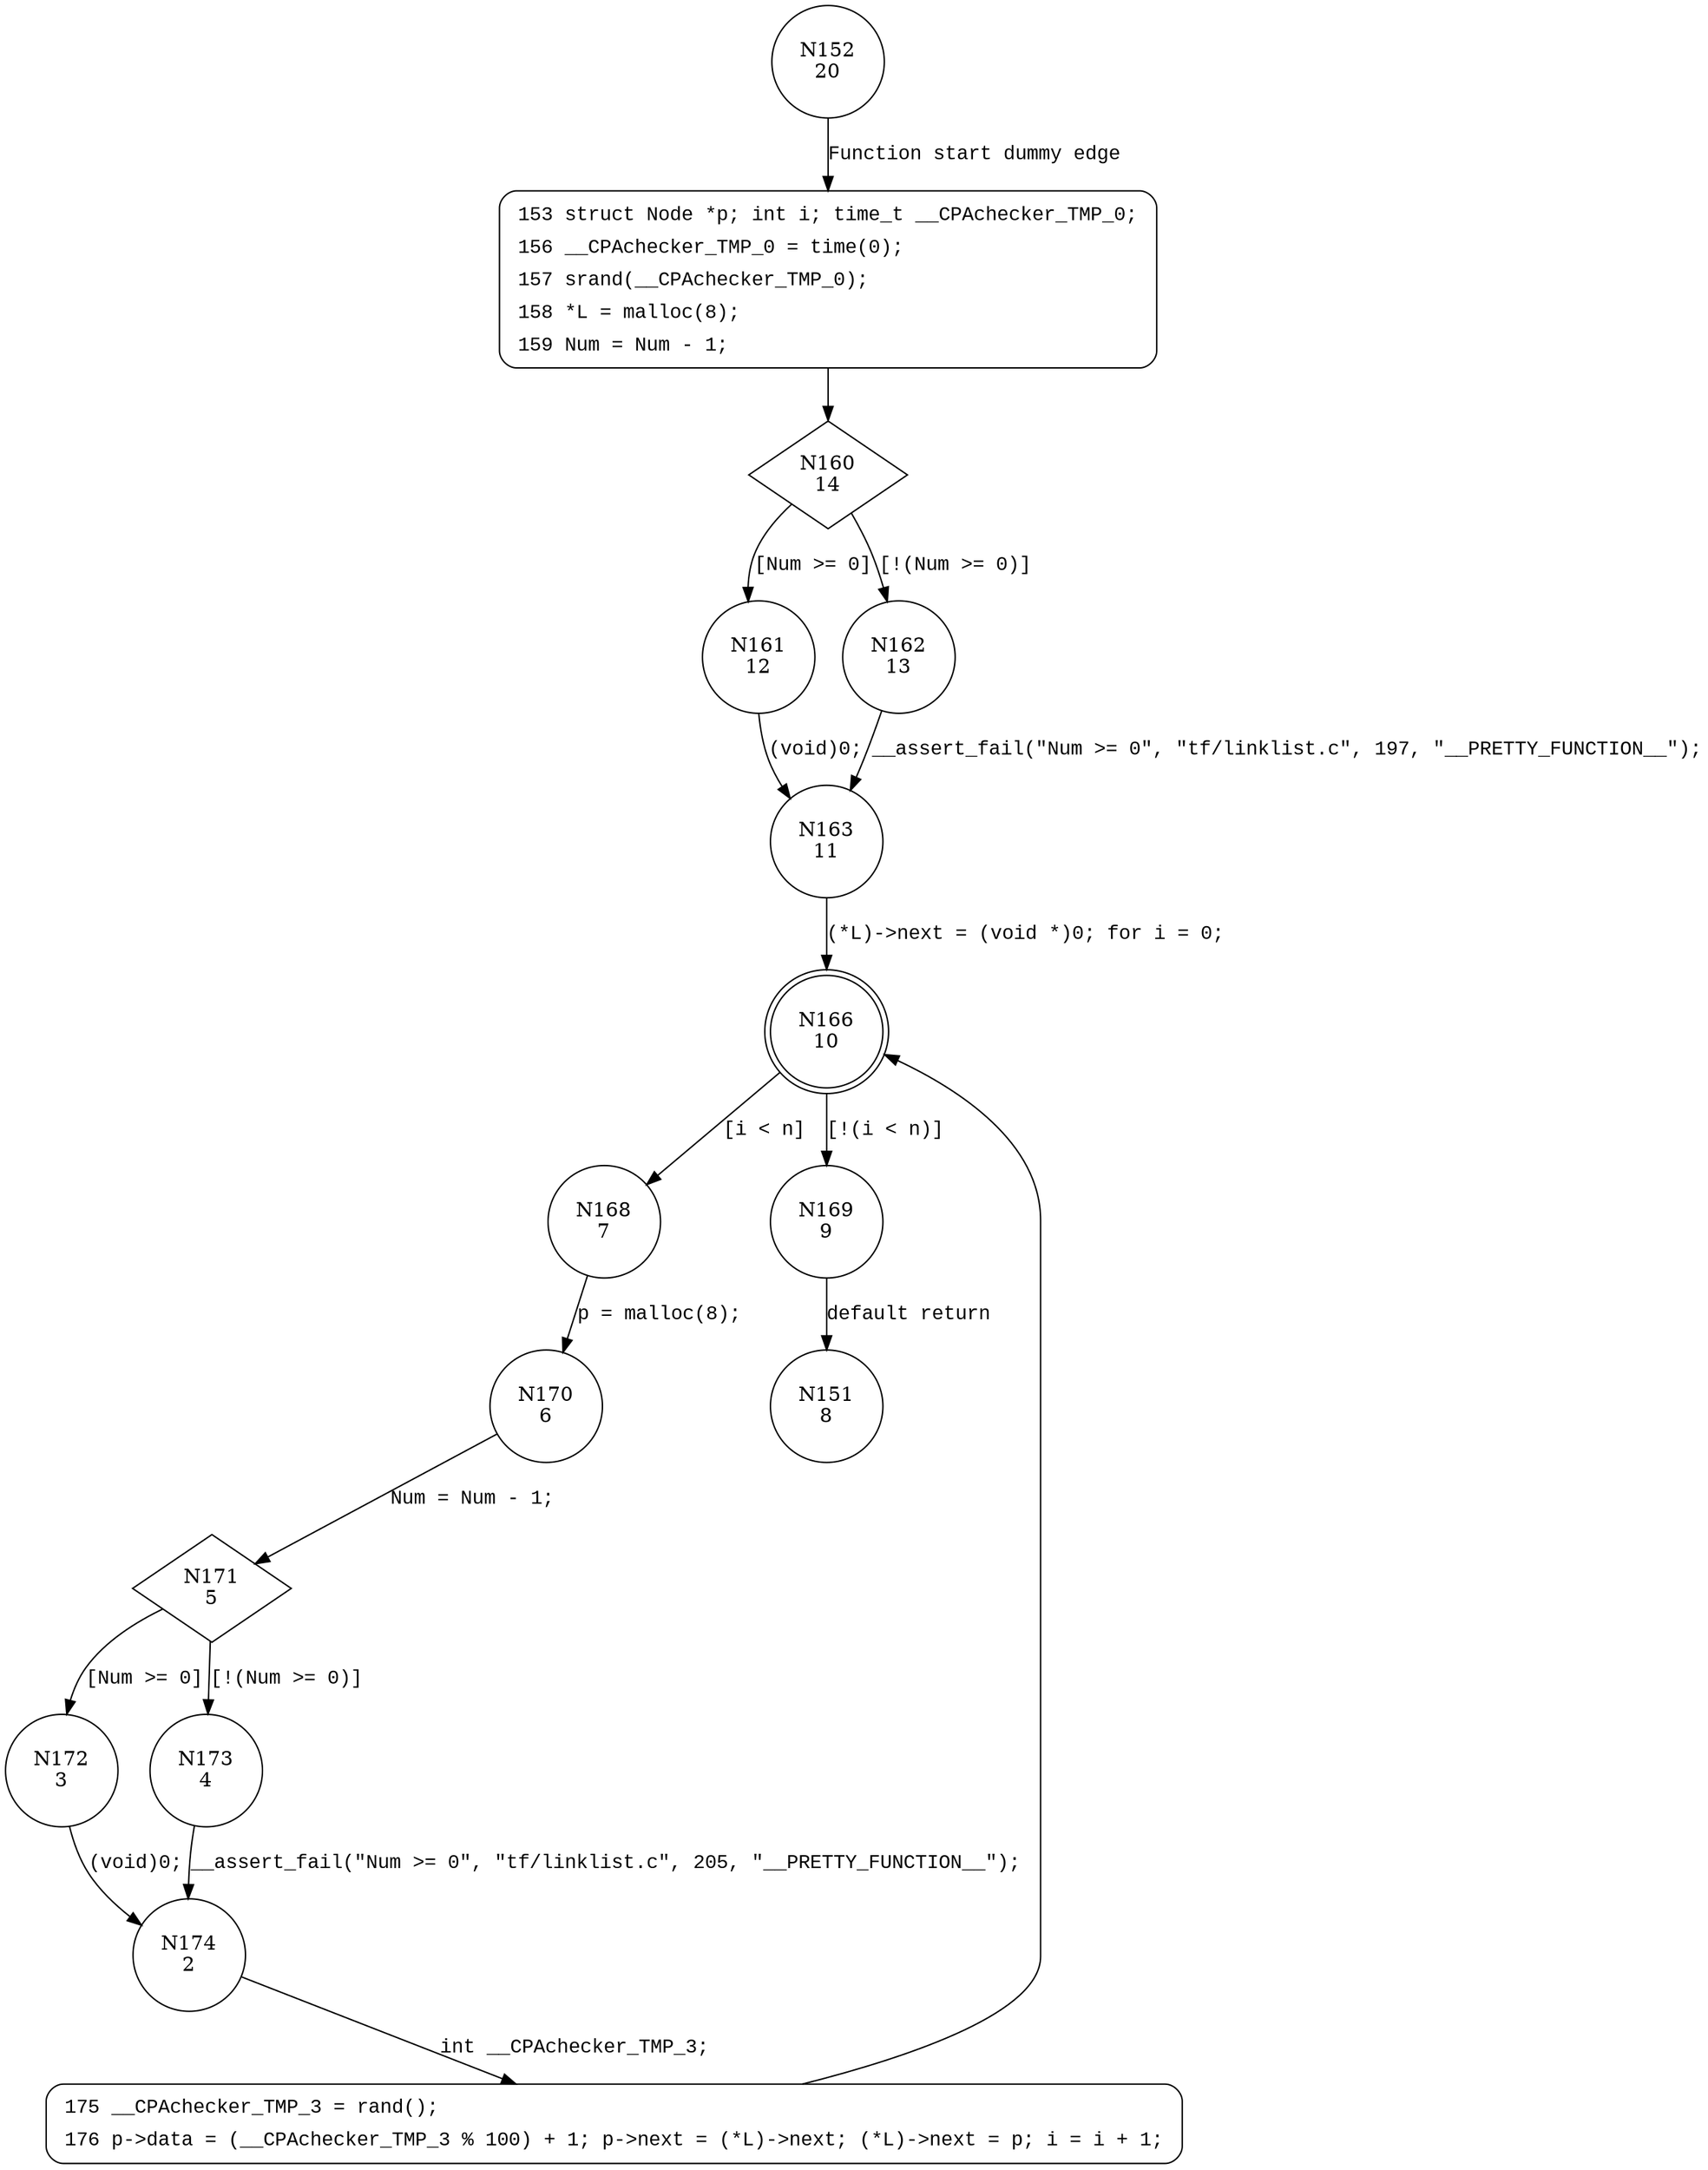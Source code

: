digraph CreateListHead {
152 [shape="circle" label="N152\n20"]
153 [shape="circle" label="N153\n19"]
160 [shape="diamond" label="N160\n14"]
161 [shape="circle" label="N161\n12"]
162 [shape="circle" label="N162\n13"]
163 [shape="circle" label="N163\n11"]
166 [shape="doublecircle" label="N166\n10"]
168 [shape="circle" label="N168\n7"]
169 [shape="circle" label="N169\n9"]
170 [shape="circle" label="N170\n6"]
171 [shape="diamond" label="N171\n5"]
172 [shape="circle" label="N172\n3"]
173 [shape="circle" label="N173\n4"]
174 [shape="circle" label="N174\n2"]
175 [shape="circle" label="N175\n1"]
151 [shape="circle" label="N151\n8"]
153 [style="filled,bold" penwidth="1" fillcolor="white" fontname="Courier New" shape="Mrecord" label=<<table border="0" cellborder="0" cellpadding="3" bgcolor="white"><tr><td align="right">153</td><td align="left">struct Node *p; int i; time_t __CPAchecker_TMP_0;</td></tr><tr><td align="right">156</td><td align="left">__CPAchecker_TMP_0 = time(0);</td></tr><tr><td align="right">157</td><td align="left">srand(__CPAchecker_TMP_0);</td></tr><tr><td align="right">158</td><td align="left">*L = malloc(8);</td></tr><tr><td align="right">159</td><td align="left">Num = Num - 1;</td></tr></table>>]
153 -> 160[label=""]
175 [style="filled,bold" penwidth="1" fillcolor="white" fontname="Courier New" shape="Mrecord" label=<<table border="0" cellborder="0" cellpadding="3" bgcolor="white"><tr><td align="right">175</td><td align="left">__CPAchecker_TMP_3 = rand();</td></tr><tr><td align="right">176</td><td align="left">p-&gt;data = (__CPAchecker_TMP_3 % 100) + 1; p-&gt;next = (*L)-&gt;next; (*L)-&gt;next = p; i = i + 1;</td></tr></table>>]
175 -> 166[label=""]
152 -> 153 [label="Function start dummy edge" fontname="Courier New"]
160 -> 161 [label="[Num >= 0]" fontname="Courier New"]
160 -> 162 [label="[!(Num >= 0)]" fontname="Courier New"]
163 -> 166 [label="(*L)->next = (void *)0; for i = 0;" fontname="Courier New"]
166 -> 168 [label="[i < n]" fontname="Courier New"]
166 -> 169 [label="[!(i < n)]" fontname="Courier New"]
168 -> 170 [label="p = malloc(8);" fontname="Courier New"]
171 -> 172 [label="[Num >= 0]" fontname="Courier New"]
171 -> 173 [label="[!(Num >= 0)]" fontname="Courier New"]
174 -> 175 [label="int __CPAchecker_TMP_3;" fontname="Courier New"]
172 -> 174 [label="(void)0;" fontname="Courier New"]
162 -> 163 [label="__assert_fail(\"Num >= 0\", \"tf/linklist.c\", 197, \"__PRETTY_FUNCTION__\");" fontname="Courier New"]
169 -> 151 [label="default return" fontname="Courier New"]
170 -> 171 [label="Num = Num - 1;" fontname="Courier New"]
173 -> 174 [label="__assert_fail(\"Num >= 0\", \"tf/linklist.c\", 205, \"__PRETTY_FUNCTION__\");" fontname="Courier New"]
161 -> 163 [label="(void)0;" fontname="Courier New"]
}